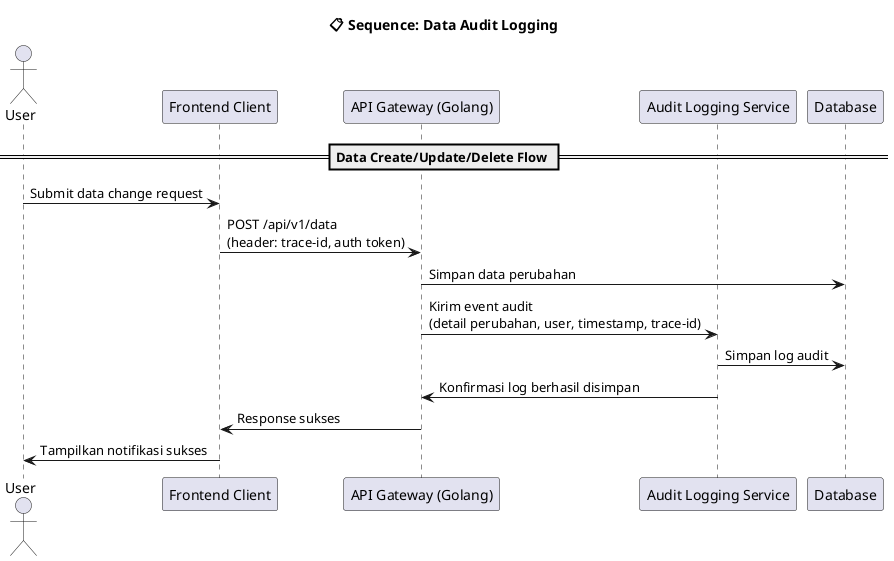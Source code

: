 @startuml audit_logging_sequence

title 📋 Sequence: Data Audit Logging

actor User
participant "Frontend Client" as Frontend
participant "API Gateway (Golang)" as APIGateway
participant "Audit Logging Service" as AuditService
participant "Database" as DB

== Data Create/Update/Delete Flow ==
User -> Frontend : Submit data change request
Frontend -> APIGateway : POST /api/v1/data\n(header: trace-id, auth token)
APIGateway -> DB : Simpan data perubahan
APIGateway -> AuditService : Kirim event audit\n(detail perubahan, user, timestamp, trace-id)
AuditService -> DB : Simpan log audit
AuditService -> APIGateway : Konfirmasi log berhasil disimpan
APIGateway -> Frontend : Response sukses
Frontend -> User : Tampilkan notifikasi sukses

@enduml
